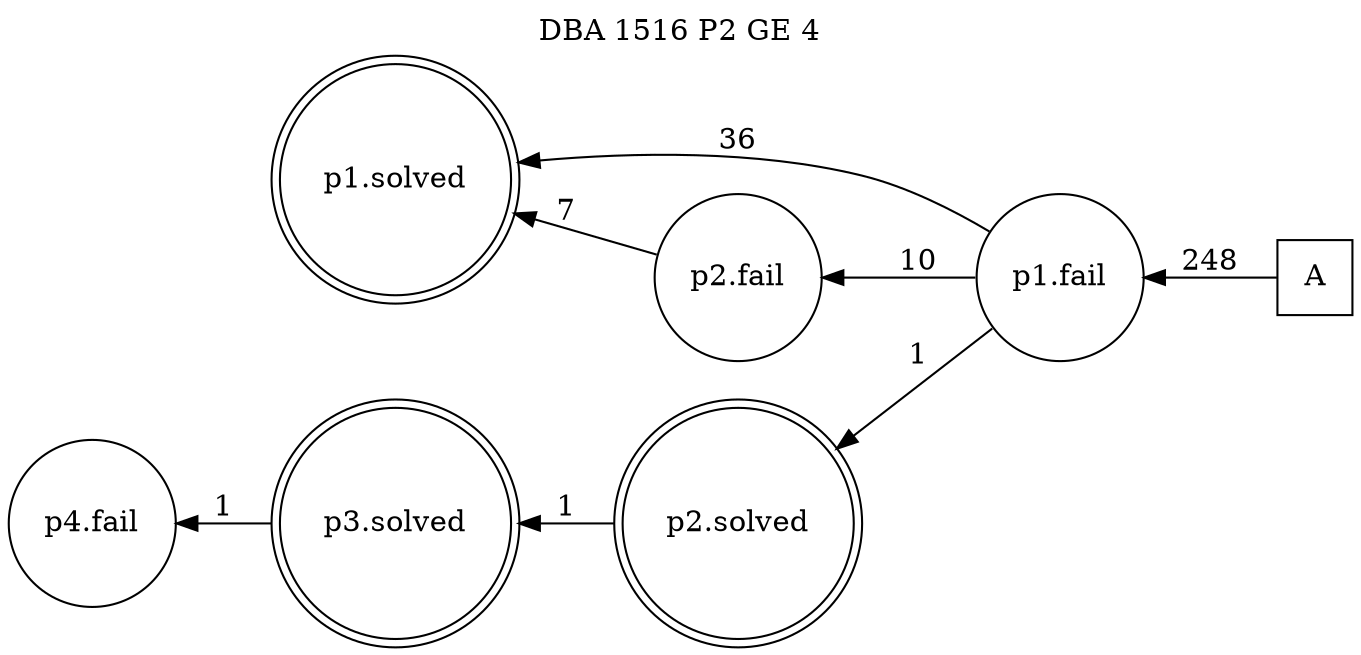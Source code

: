 digraph DBA_1516_P2_GE_4 {
labelloc="tl"
label= " DBA 1516 P2 GE 4 "
rankdir="RL";
graph [ size=" 10 , 10 !"]

"A" [shape="square" label="A"]
"p1.fail" [shape="circle" label="p1.fail"]
"p1.solved" [shape="doublecircle" label="p1.solved"]
"p2.fail" [shape="circle" label="p2.fail"]
"p2.solved" [shape="doublecircle" label="p2.solved"]
"p3.solved" [shape="doublecircle" label="p3.solved"]
"p4.fail" [shape="circle" label="p4.fail"]
"A" -> "p1.fail" [ label=248]
"p1.fail" -> "p1.solved" [ label=36]
"p1.fail" -> "p2.fail" [ label=10]
"p1.fail" -> "p2.solved" [ label=1]
"p2.fail" -> "p1.solved" [ label=7]
"p2.solved" -> "p3.solved" [ label=1]
"p3.solved" -> "p4.fail" [ label=1]
}
